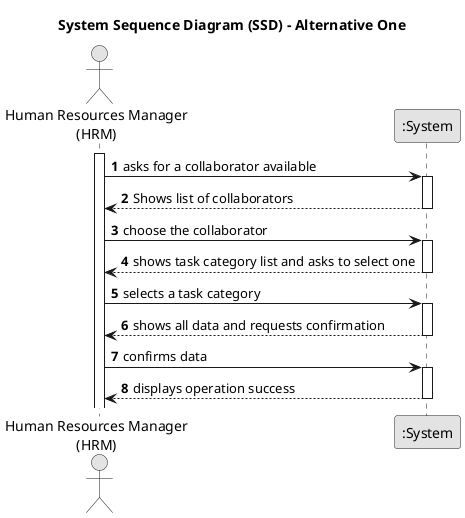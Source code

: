 @startuml
skinparam monochrome true
skinparam packageStyle rectangle
skinparam shadowing false

title System Sequence Diagram (SSD) - Alternative One

autonumber

actor "Human Resources Manager\n(HRM)" as Employee
participant ":System" as System

activate Employee

    Employee -> System : asks for a collaborator available
    activate System

        System --> Employee : Shows list of collaborators
    deactivate System

    Employee -> System : choose the collaborator
    activate System

        System --> Employee : shows task category list and asks to select one
    deactivate System

    Employee -> System : selects a task category
    activate System

        System --> Employee : shows all data and requests confirmation
    deactivate System

    Employee -> System : confirms data
    activate System

        System --> Employee : displays operation success
    deactivate System

@enduml